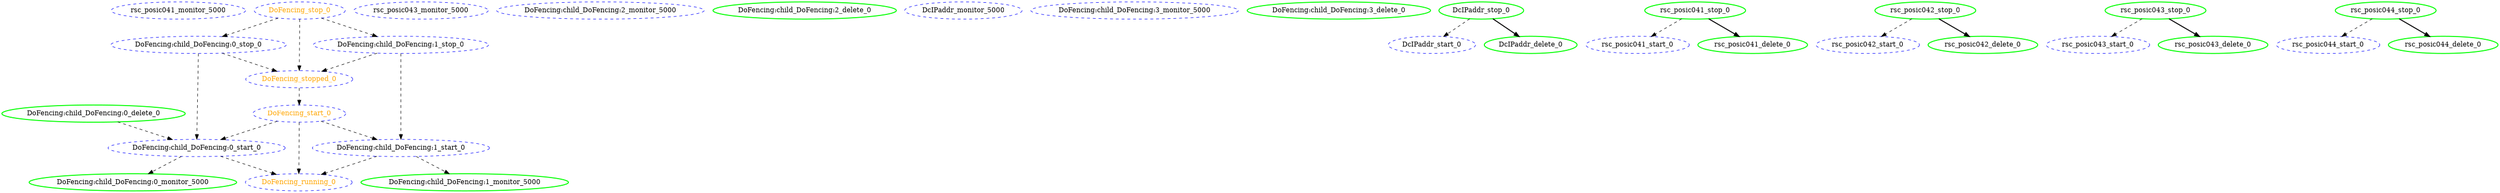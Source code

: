 digraph "g" {
	size = "30,30"
"rsc_posic041_monitor_5000" [ style="dashed" color="blue" fontcolor="black" ]
"DoFencing:child_DoFencing:0_delete_0" [ tooltip="posic041" style=bold color="green" fontcolor="black" ]
"rsc_posic043_monitor_5000" [ style="dashed" color="blue" fontcolor="black" ]
"DoFencing:child_DoFencing:2_monitor_5000" [ style="dashed" color="blue" fontcolor="black" ]
"DoFencing:child_DoFencing:2_delete_0" [ tooltip="posic043" style=bold color="green" fontcolor="black" ]
"DcIPaddr_monitor_5000" [ style="dashed" color="blue" fontcolor="black" ]
"DoFencing:child_DoFencing:3_monitor_5000" [ style="dashed" color="blue" fontcolor="black" ]
"DoFencing:child_DoFencing:3_delete_0" [ tooltip="posic043" style=bold color="green" fontcolor="black" ]
"DcIPaddr_stop_0" [ tooltip="posic043" style=bold color="green" fontcolor="black" ]
"DcIPaddr_start_0" [ style="dashed" color="blue" fontcolor="black" ]
"DcIPaddr_delete_0" [ tooltip="posic043" style=bold color="green" fontcolor="black" ]
"rsc_posic041_stop_0" [ tooltip="posic041" style=bold color="green" fontcolor="black" ]
"rsc_posic041_start_0" [ style="dashed" color="blue" fontcolor="black" ]
"rsc_posic041_delete_0" [ tooltip="posic041" style=bold color="green" fontcolor="black" ]
"rsc_posic042_stop_0" [ tooltip="posic041" style=bold color="green" fontcolor="black" ]
"rsc_posic042_start_0" [ style="dashed" color="blue" fontcolor="black" ]
"rsc_posic042_delete_0" [ tooltip="posic041" style=bold color="green" fontcolor="black" ]
"rsc_posic043_stop_0" [ tooltip="posic043" style=bold color="green" fontcolor="black" ]
"rsc_posic043_start_0" [ style="dashed" color="blue" fontcolor="black" ]
"rsc_posic043_delete_0" [ tooltip="posic043" style=bold color="green" fontcolor="black" ]
"rsc_posic044_start_0" [ style="dashed" color="blue" fontcolor="black" ]
"rsc_posic044_stop_0" [ tooltip="posic041" style=bold color="green" fontcolor="black" ]
"rsc_posic044_delete_0" [ tooltip="posic041" style=bold color="green" fontcolor="black" ]
"DoFencing:child_DoFencing:0_stop_0" [ style="dashed" color="blue" fontcolor="black" ]
"DoFencing:child_DoFencing:0_start_0" [ style="dashed" color="blue" fontcolor="black" ]
"DoFencing:child_DoFencing:0_monitor_5000" [ tooltip="posic043" style=bold color="green" fontcolor="black" ]
"DoFencing:child_DoFencing:1_stop_0" [ style="dashed" color="blue" fontcolor="black" ]
"DoFencing:child_DoFencing:1_start_0" [ style="dashed" color="blue" fontcolor="black" ]
"DoFencing:child_DoFencing:1_monitor_5000" [ tooltip="posic041" style=bold color="green" fontcolor="black" ]
"DoFencing_start_0" [ style="dashed" color="blue" fontcolor="orange" ]
"DoFencing_running_0" [ style="dashed" color="blue" fontcolor="orange" ]
"DoFencing_stop_0" [ style="dashed" color="blue" fontcolor="orange" ]
"DoFencing_stopped_0" [ style="dashed" color="blue" fontcolor="orange" ]
"DcIPaddr_stop_0" -> "DcIPaddr_start_0" [ style = dashed]
"DcIPaddr_stop_0" -> "DcIPaddr_delete_0" [ style = bold]
"rsc_posic041_stop_0" -> "rsc_posic041_start_0" [ style = dashed]
"rsc_posic041_stop_0" -> "rsc_posic041_delete_0" [ style = bold]
"rsc_posic042_stop_0" -> "rsc_posic042_start_0" [ style = dashed]
"rsc_posic042_stop_0" -> "rsc_posic042_delete_0" [ style = bold]
"rsc_posic043_stop_0" -> "rsc_posic043_start_0" [ style = dashed]
"rsc_posic043_stop_0" -> "rsc_posic043_delete_0" [ style = bold]
"rsc_posic044_stop_0" -> "rsc_posic044_start_0" [ style = dashed]
"rsc_posic044_stop_0" -> "rsc_posic044_delete_0" [ style = bold]
"DoFencing_stop_0" -> "DoFencing:child_DoFencing:0_stop_0" [ style = dashed]
"DoFencing:child_DoFencing:0_delete_0" -> "DoFencing:child_DoFencing:0_start_0" [ style = dashed]
"DoFencing:child_DoFencing:0_stop_0" -> "DoFencing:child_DoFencing:0_start_0" [ style = dashed]
"DoFencing_start_0" -> "DoFencing:child_DoFencing:0_start_0" [ style = dashed]
"DoFencing:child_DoFencing:0_start_0" -> "DoFencing:child_DoFencing:0_monitor_5000" [ style = dashed]
"DoFencing_stop_0" -> "DoFencing:child_DoFencing:1_stop_0" [ style = dashed]
"DoFencing:child_DoFencing:1_stop_0" -> "DoFencing:child_DoFencing:1_start_0" [ style = dashed]
"DoFencing_start_0" -> "DoFencing:child_DoFencing:1_start_0" [ style = dashed]
"DoFencing:child_DoFencing:1_start_0" -> "DoFencing:child_DoFencing:1_monitor_5000" [ style = dashed]
"DoFencing_stopped_0" -> "DoFencing_start_0" [ style = dashed]
"DoFencing_start_0" -> "DoFencing_running_0" [ style = dashed]
"DoFencing:child_DoFencing:0_start_0" -> "DoFencing_running_0" [ style = dashed]
"DoFencing:child_DoFencing:1_start_0" -> "DoFencing_running_0" [ style = dashed]
"DoFencing_stop_0" -> "DoFencing_stopped_0" [ style = dashed]
"DoFencing:child_DoFencing:0_stop_0" -> "DoFencing_stopped_0" [ style = dashed]
"DoFencing:child_DoFencing:1_stop_0" -> "DoFencing_stopped_0" [ style = dashed]
}
